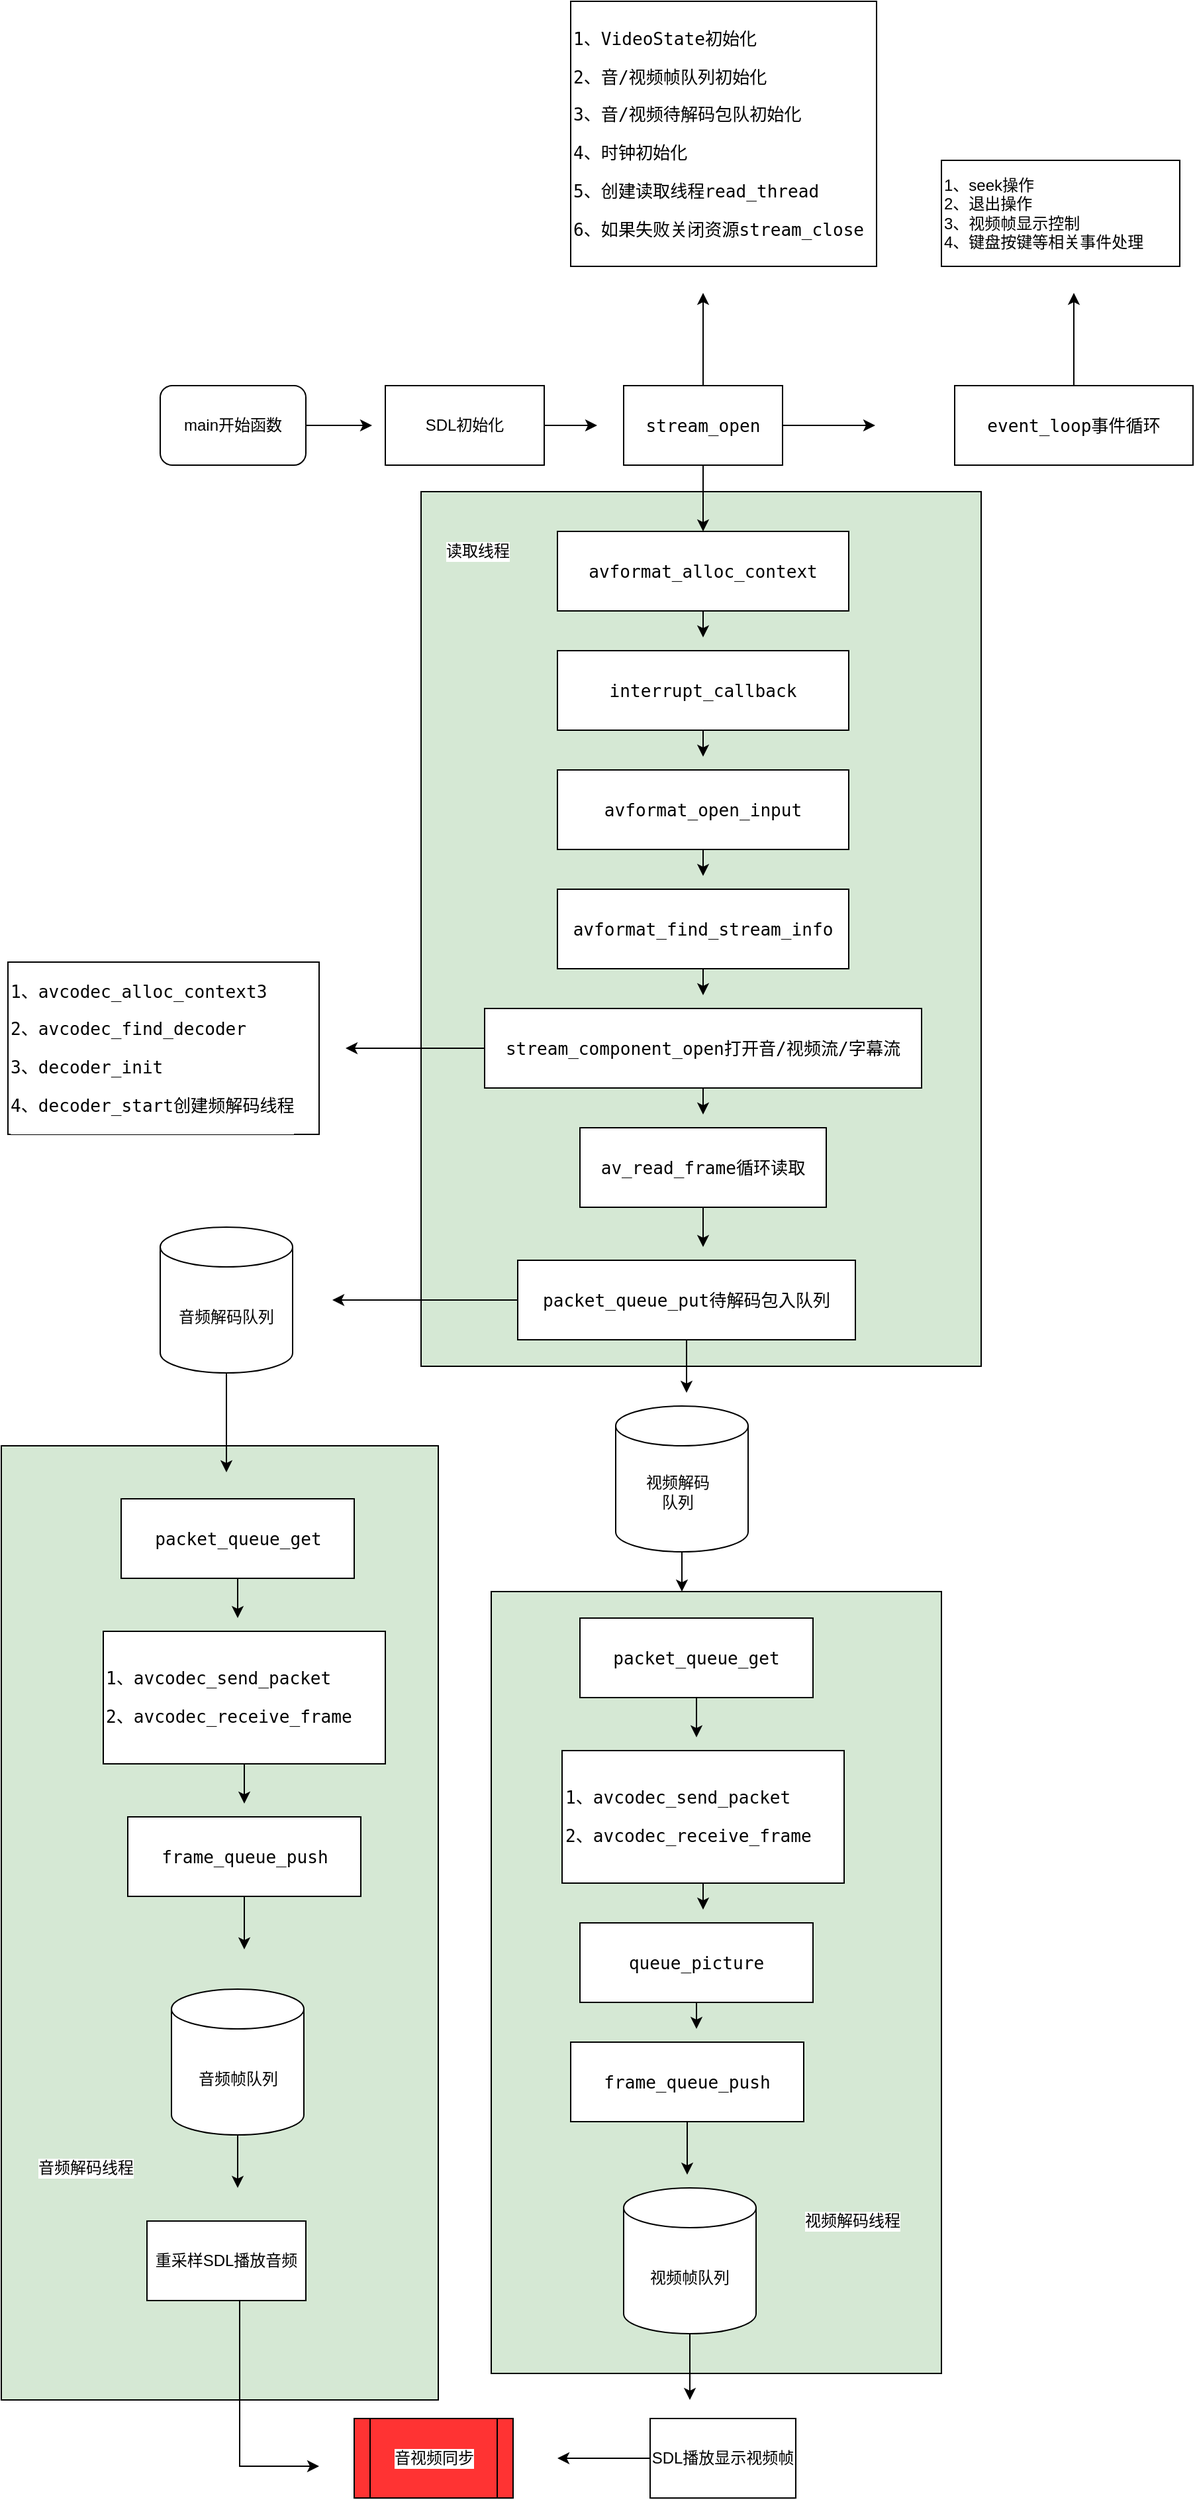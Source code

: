 <mxfile version="16.5.1" type="device"><diagram id="6bAxn0IDmqUvwymqp_qN" name="第 1 页"><mxGraphModel dx="1845" dy="1910" grid="1" gridSize="10" guides="1" tooltips="1" connect="1" arrows="1" fold="1" page="1" pageScale="1" pageWidth="827" pageHeight="1169" math="0" shadow="0"><root><mxCell id="0"/><mxCell id="1" parent="0"/><mxCell id="-im4UYA5-ZmfPBN1VB5f-69" value="" style="rounded=0;whiteSpace=wrap;html=1;labelBackgroundColor=#FFFFFF;fontColor=#000000;fillColor=#D5E8D4;" vertex="1" parent="1"><mxGeometry x="-100" y="990" width="330" height="720" as="geometry"/></mxCell><mxCell id="-im4UYA5-ZmfPBN1VB5f-66" value="" style="rounded=0;whiteSpace=wrap;html=1;labelBackgroundColor=#FFFFFF;fontColor=#000000;fillColor=#D5E8D4;" vertex="1" parent="1"><mxGeometry x="270" y="1100" width="340" height="590" as="geometry"/></mxCell><mxCell id="-im4UYA5-ZmfPBN1VB5f-64" value="" style="rounded=0;whiteSpace=wrap;html=1;labelBackgroundColor=#FFFFFF;fontColor=#000000;fillColor=#D5E8D4;" vertex="1" parent="1"><mxGeometry x="217" y="270" width="423" height="660" as="geometry"/></mxCell><mxCell id="-im4UYA5-ZmfPBN1VB5f-49" style="edgeStyle=orthogonalEdgeStyle;rounded=0;orthogonalLoop=1;jettySize=auto;html=1;fontColor=#000000;" edge="1" parent="1" source="-im4UYA5-ZmfPBN1VB5f-1"><mxGeometry relative="1" as="geometry"><mxPoint x="180" y="220" as="targetPoint"/></mxGeometry></mxCell><mxCell id="-im4UYA5-ZmfPBN1VB5f-1" value="main开始函数" style="rounded=1;whiteSpace=wrap;html=1;" vertex="1" parent="1"><mxGeometry x="20" y="190" width="110" height="60" as="geometry"/></mxCell><mxCell id="-im4UYA5-ZmfPBN1VB5f-50" style="edgeStyle=orthogonalEdgeStyle;rounded=0;orthogonalLoop=1;jettySize=auto;html=1;fontColor=#000000;" edge="1" parent="1" source="-im4UYA5-ZmfPBN1VB5f-2"><mxGeometry relative="1" as="geometry"><mxPoint x="350" y="220" as="targetPoint"/></mxGeometry></mxCell><mxCell id="-im4UYA5-ZmfPBN1VB5f-2" value="SDL初始化" style="rounded=0;whiteSpace=wrap;html=1;" vertex="1" parent="1"><mxGeometry x="190" y="190" width="120" height="60" as="geometry"/></mxCell><mxCell id="-im4UYA5-ZmfPBN1VB5f-51" style="edgeStyle=orthogonalEdgeStyle;rounded=0;orthogonalLoop=1;jettySize=auto;html=1;fontColor=#000000;" edge="1" parent="1" source="-im4UYA5-ZmfPBN1VB5f-3"><mxGeometry relative="1" as="geometry"><mxPoint x="560" y="220" as="targetPoint"/></mxGeometry></mxCell><mxCell id="-im4UYA5-ZmfPBN1VB5f-53" style="edgeStyle=orthogonalEdgeStyle;rounded=0;orthogonalLoop=1;jettySize=auto;html=1;fontColor=#000000;" edge="1" parent="1" source="-im4UYA5-ZmfPBN1VB5f-3"><mxGeometry relative="1" as="geometry"><mxPoint x="430" y="120" as="targetPoint"/></mxGeometry></mxCell><mxCell id="-im4UYA5-ZmfPBN1VB5f-54" style="edgeStyle=orthogonalEdgeStyle;rounded=0;orthogonalLoop=1;jettySize=auto;html=1;entryX=0.5;entryY=0;entryDx=0;entryDy=0;fontColor=#000000;" edge="1" parent="1" source="-im4UYA5-ZmfPBN1VB5f-3" target="-im4UYA5-ZmfPBN1VB5f-7"><mxGeometry relative="1" as="geometry"/></mxCell><mxCell id="-im4UYA5-ZmfPBN1VB5f-3" value="&lt;pre style=&quot;font-family: &amp;#34;jetbrains mono&amp;#34; , monospace ; font-size: 9.8pt&quot;&gt;&lt;span style=&quot;background-color: rgb(255 , 255 , 255)&quot;&gt;stream_open&lt;/span&gt;&lt;/pre&gt;" style="rounded=0;whiteSpace=wrap;html=1;" vertex="1" parent="1"><mxGeometry x="370" y="190" width="120" height="60" as="geometry"/></mxCell><mxCell id="-im4UYA5-ZmfPBN1VB5f-52" style="edgeStyle=orthogonalEdgeStyle;rounded=0;orthogonalLoop=1;jettySize=auto;html=1;fontColor=#000000;" edge="1" parent="1" source="-im4UYA5-ZmfPBN1VB5f-4"><mxGeometry relative="1" as="geometry"><mxPoint x="710" y="120" as="targetPoint"/></mxGeometry></mxCell><mxCell id="-im4UYA5-ZmfPBN1VB5f-4" value="&lt;pre style=&quot;font-family: &amp;#34;jetbrains mono&amp;#34; , monospace ; font-size: 9.8pt&quot;&gt;&lt;span style=&quot;background-color: rgb(255 , 255 , 255)&quot;&gt;event_loop事件循环&lt;/span&gt;&lt;/pre&gt;" style="rounded=0;whiteSpace=wrap;html=1;labelBackgroundColor=#FFFFFF;fontColor=#000000;" vertex="1" parent="1"><mxGeometry x="620" y="190" width="180" height="60" as="geometry"/></mxCell><mxCell id="-im4UYA5-ZmfPBN1VB5f-5" value="&lt;pre style=&quot;font-family: &amp;#34;jetbrains mono&amp;#34; , monospace ; font-size: 9.8pt&quot;&gt;&lt;pre style=&quot;font-family: &amp;#34;jetbrains mono&amp;#34; , monospace ; font-size: 9.8pt&quot;&gt;&lt;span style=&quot;background-color: rgb(255 , 255 , 255)&quot;&gt;1、VideoState初始化&lt;/span&gt;&lt;/pre&gt;&lt;pre style=&quot;font-family: &amp;#34;jetbrains mono&amp;#34; , monospace ; font-size: 9.8pt&quot;&gt;&lt;span style=&quot;background-color: rgb(255 , 255 , 255)&quot;&gt;2、音/视频帧队列初始化&lt;/span&gt;&lt;/pre&gt;&lt;pre style=&quot;font-family: &amp;#34;jetbrains mono&amp;#34; , monospace ; font-size: 9.8pt&quot;&gt;&lt;span style=&quot;background-color: rgb(255 , 255 , 255)&quot;&gt;3、音/视频待解码包队初始化&lt;/span&gt;&lt;/pre&gt;&lt;pre style=&quot;font-family: &amp;#34;jetbrains mono&amp;#34; , monospace ; font-size: 9.8pt&quot;&gt;4、时钟初始化&lt;/pre&gt;&lt;pre style=&quot;font-family: &amp;#34;jetbrains mono&amp;#34; , monospace ; font-size: 9.8pt&quot;&gt;5、创建读取线程read_thread&lt;/pre&gt;&lt;pre style=&quot;font-family: &amp;#34;jetbrains mono&amp;#34; , monospace ; font-size: 9.8pt&quot;&gt;6、如果失败关闭资源stream_close&lt;/pre&gt;&lt;/pre&gt;" style="rounded=0;whiteSpace=wrap;html=1;labelBackgroundColor=#FFFFFF;fontColor=#000000;align=left;" vertex="1" parent="1"><mxGeometry x="330" y="-100" width="231" height="200" as="geometry"/></mxCell><mxCell id="-im4UYA5-ZmfPBN1VB5f-6" value="1、seek操作&lt;br&gt;2、退出操作&lt;br&gt;&lt;div&gt;3、视频帧显示控制&lt;/div&gt;4、键盘按键等相关事件处理" style="rounded=0;whiteSpace=wrap;html=1;labelBackgroundColor=#FFFFFF;fontColor=#000000;align=left;" vertex="1" parent="1"><mxGeometry x="610" y="20" width="180" height="80" as="geometry"/></mxCell><mxCell id="-im4UYA5-ZmfPBN1VB5f-55" style="edgeStyle=orthogonalEdgeStyle;rounded=0;orthogonalLoop=1;jettySize=auto;html=1;fontColor=#000000;" edge="1" parent="1" source="-im4UYA5-ZmfPBN1VB5f-7"><mxGeometry relative="1" as="geometry"><mxPoint x="430" y="380" as="targetPoint"/></mxGeometry></mxCell><mxCell id="-im4UYA5-ZmfPBN1VB5f-7" value="&lt;pre style=&quot;font-family: &amp;#34;jetbrains mono&amp;#34; , monospace ; font-size: 9.8pt&quot;&gt;&lt;span style=&quot;background-color: rgb(255 , 255 , 255)&quot;&gt;avformat_alloc_context&lt;/span&gt;&lt;/pre&gt;" style="rounded=0;whiteSpace=wrap;html=1;labelBackgroundColor=#FFFFFF;fontColor=#000000;" vertex="1" parent="1"><mxGeometry x="320" y="300" width="220" height="60" as="geometry"/></mxCell><mxCell id="-im4UYA5-ZmfPBN1VB5f-56" style="edgeStyle=orthogonalEdgeStyle;rounded=0;orthogonalLoop=1;jettySize=auto;html=1;fontColor=#000000;" edge="1" parent="1" source="-im4UYA5-ZmfPBN1VB5f-8"><mxGeometry relative="1" as="geometry"><mxPoint x="430" y="470" as="targetPoint"/></mxGeometry></mxCell><mxCell id="-im4UYA5-ZmfPBN1VB5f-8" value="&lt;pre style=&quot;font-family: &amp;#34;jetbrains mono&amp;#34; , monospace ; font-size: 9.8pt&quot;&gt;&lt;span style=&quot;background-color: rgb(255 , 255 , 255)&quot;&gt;interrupt_callback&lt;/span&gt;&lt;/pre&gt;" style="rounded=0;whiteSpace=wrap;html=1;labelBackgroundColor=#FFFFFF;fontColor=#000000;" vertex="1" parent="1"><mxGeometry x="320" y="390" width="220" height="60" as="geometry"/></mxCell><mxCell id="-im4UYA5-ZmfPBN1VB5f-57" style="edgeStyle=orthogonalEdgeStyle;rounded=0;orthogonalLoop=1;jettySize=auto;html=1;fontColor=#000000;" edge="1" parent="1" source="-im4UYA5-ZmfPBN1VB5f-11"><mxGeometry relative="1" as="geometry"><mxPoint x="430" y="560" as="targetPoint"/></mxGeometry></mxCell><mxCell id="-im4UYA5-ZmfPBN1VB5f-11" value="&lt;pre style=&quot;font-family: &amp;#34;jetbrains mono&amp;#34; , monospace ; font-size: 9.8pt&quot;&gt;&lt;span style=&quot;background-color: rgb(255 , 255 , 255)&quot;&gt;avformat_open_input&lt;/span&gt;&lt;/pre&gt;" style="rounded=0;whiteSpace=wrap;html=1;labelBackgroundColor=#FFFFFF;fontColor=#000000;" vertex="1" parent="1"><mxGeometry x="320" y="480" width="220" height="60" as="geometry"/></mxCell><mxCell id="-im4UYA5-ZmfPBN1VB5f-58" style="edgeStyle=orthogonalEdgeStyle;rounded=0;orthogonalLoop=1;jettySize=auto;html=1;fontColor=#000000;" edge="1" parent="1" source="-im4UYA5-ZmfPBN1VB5f-12"><mxGeometry relative="1" as="geometry"><mxPoint x="430" y="650" as="targetPoint"/></mxGeometry></mxCell><mxCell id="-im4UYA5-ZmfPBN1VB5f-12" value="&lt;pre style=&quot;font-family: &amp;#34;jetbrains mono&amp;#34; , monospace ; font-size: 9.8pt&quot;&gt;&lt;span style=&quot;background-color: rgb(255 , 255 , 255)&quot;&gt;avformat_find_stream_info&lt;/span&gt;&lt;/pre&gt;" style="rounded=0;whiteSpace=wrap;html=1;labelBackgroundColor=#FFFFFF;fontColor=#000000;" vertex="1" parent="1"><mxGeometry x="320" y="570" width="220" height="60" as="geometry"/></mxCell><mxCell id="-im4UYA5-ZmfPBN1VB5f-48" style="edgeStyle=orthogonalEdgeStyle;rounded=0;orthogonalLoop=1;jettySize=auto;html=1;fontColor=#000000;" edge="1" parent="1" source="-im4UYA5-ZmfPBN1VB5f-13"><mxGeometry relative="1" as="geometry"><mxPoint x="160" y="690" as="targetPoint"/></mxGeometry></mxCell><mxCell id="-im4UYA5-ZmfPBN1VB5f-59" style="edgeStyle=orthogonalEdgeStyle;rounded=0;orthogonalLoop=1;jettySize=auto;html=1;fontColor=#000000;" edge="1" parent="1" source="-im4UYA5-ZmfPBN1VB5f-13"><mxGeometry relative="1" as="geometry"><mxPoint x="430" y="740" as="targetPoint"/></mxGeometry></mxCell><mxCell id="-im4UYA5-ZmfPBN1VB5f-13" value="&lt;pre style=&quot;font-family: &amp;#34;jetbrains mono&amp;#34; , monospace ; font-size: 9.8pt&quot;&gt;&lt;span style=&quot;background-color: rgb(255 , 255 , 255)&quot;&gt;stream_component_open打开音/视频流/字幕流&lt;/span&gt;&lt;/pre&gt;" style="rounded=0;whiteSpace=wrap;html=1;labelBackgroundColor=#FFFFFF;fontColor=#000000;" vertex="1" parent="1"><mxGeometry x="265" y="660" width="330" height="60" as="geometry"/></mxCell><mxCell id="-im4UYA5-ZmfPBN1VB5f-60" style="edgeStyle=orthogonalEdgeStyle;rounded=0;orthogonalLoop=1;jettySize=auto;html=1;fontColor=#000000;" edge="1" parent="1" source="-im4UYA5-ZmfPBN1VB5f-14"><mxGeometry relative="1" as="geometry"><mxPoint x="430" y="840" as="targetPoint"/></mxGeometry></mxCell><mxCell id="-im4UYA5-ZmfPBN1VB5f-14" value="&lt;pre style=&quot;font-family: &amp;#34;jetbrains mono&amp;#34; , monospace ; font-size: 9.8pt&quot;&gt;&lt;span style=&quot;background-color: rgb(255 , 255 , 255)&quot;&gt;av_read_frame循环读取&lt;/span&gt;&lt;/pre&gt;" style="rounded=0;whiteSpace=wrap;html=1;labelBackgroundColor=#FFFFFF;fontColor=#000000;" vertex="1" parent="1"><mxGeometry x="337" y="750" width="186" height="60" as="geometry"/></mxCell><mxCell id="-im4UYA5-ZmfPBN1VB5f-61" style="edgeStyle=orthogonalEdgeStyle;rounded=0;orthogonalLoop=1;jettySize=auto;html=1;fontColor=#000000;" edge="1" parent="1" source="-im4UYA5-ZmfPBN1VB5f-15"><mxGeometry relative="1" as="geometry"><mxPoint x="417.5" y="950" as="targetPoint"/></mxGeometry></mxCell><mxCell id="-im4UYA5-ZmfPBN1VB5f-63" style="edgeStyle=orthogonalEdgeStyle;rounded=0;orthogonalLoop=1;jettySize=auto;html=1;fontColor=#000000;" edge="1" parent="1" source="-im4UYA5-ZmfPBN1VB5f-15"><mxGeometry relative="1" as="geometry"><mxPoint x="150" y="880" as="targetPoint"/></mxGeometry></mxCell><mxCell id="-im4UYA5-ZmfPBN1VB5f-15" value="&lt;pre style=&quot;font-family: &amp;#34;jetbrains mono&amp;#34; , monospace ; font-size: 9.8pt&quot;&gt;&lt;span style=&quot;background-color: rgb(255 , 255 , 255)&quot;&gt;packet_queue_put待解码包入队列&lt;/span&gt;&lt;/pre&gt;" style="rounded=0;whiteSpace=wrap;html=1;labelBackgroundColor=#FFFFFF;fontColor=#000000;" vertex="1" parent="1"><mxGeometry x="290" y="850" width="255" height="60" as="geometry"/></mxCell><mxCell id="-im4UYA5-ZmfPBN1VB5f-16" value="&lt;pre style=&quot;font-family: &amp;#34;jetbrains mono&amp;#34; , monospace ; font-size: 9.8pt&quot;&gt;&lt;span style=&quot;background-color: rgb(255 , 255 , 255)&quot;&gt;1、avcodec_alloc_context3&lt;/span&gt;&lt;/pre&gt;&lt;pre style=&quot;font-family: &amp;#34;jetbrains mono&amp;#34; , monospace ; font-size: 9.8pt&quot;&gt;&lt;span style=&quot;background-color: rgb(255 , 255 , 255)&quot;&gt;2、&lt;/span&gt;avcodec_find_decoder&lt;/pre&gt;&lt;pre style=&quot;font-family: &amp;#34;jetbrains mono&amp;#34; , monospace ; font-size: 9.8pt&quot;&gt;3、decoder_init&lt;/pre&gt;&lt;pre style=&quot;font-family: &amp;#34;jetbrains mono&amp;#34; , monospace ; font-size: 9.8pt&quot;&gt;4、decoder_start创建频解码线程&lt;/pre&gt;" style="rounded=0;whiteSpace=wrap;html=1;labelBackgroundColor=#FFFFFF;fontColor=#000000;align=left;" vertex="1" parent="1"><mxGeometry x="-95" y="625" width="235" height="130" as="geometry"/></mxCell><mxCell id="-im4UYA5-ZmfPBN1VB5f-42" style="edgeStyle=orthogonalEdgeStyle;rounded=0;orthogonalLoop=1;jettySize=auto;html=1;fontColor=#000000;" edge="1" parent="1" source="-im4UYA5-ZmfPBN1VB5f-17"><mxGeometry relative="1" as="geometry"><mxPoint x="425" y="1210" as="targetPoint"/></mxGeometry></mxCell><mxCell id="-im4UYA5-ZmfPBN1VB5f-17" value="&lt;pre style=&quot;font-family: &amp;#34;jetbrains mono&amp;#34; , monospace ; font-size: 9.8pt&quot;&gt;&lt;span style=&quot;background-color: rgb(255 , 255 , 255)&quot;&gt;packet_queue_get&lt;/span&gt;&lt;/pre&gt;" style="rounded=0;whiteSpace=wrap;html=1;labelBackgroundColor=#FFFFFF;fontColor=#000000;" vertex="1" parent="1"><mxGeometry x="337" y="1120" width="176" height="60" as="geometry"/></mxCell><mxCell id="-im4UYA5-ZmfPBN1VB5f-43" style="edgeStyle=orthogonalEdgeStyle;rounded=0;orthogonalLoop=1;jettySize=auto;html=1;fontColor=#000000;" edge="1" parent="1" source="-im4UYA5-ZmfPBN1VB5f-20"><mxGeometry relative="1" as="geometry"><mxPoint x="70" y="1010" as="targetPoint"/></mxGeometry></mxCell><mxCell id="-im4UYA5-ZmfPBN1VB5f-20" value="&lt;span style=&quot;color: rgb(0 , 0 , 0) ; font-family: &amp;#34;helvetica&amp;#34; ; font-size: 12px ; font-style: normal ; font-weight: 400 ; letter-spacing: normal ; text-align: center ; text-indent: 0px ; text-transform: none ; word-spacing: 0px ; background-color: rgb(255 , 255 , 255) ; display: inline ; float: none&quot;&gt;音频解码队列&lt;/span&gt;" style="shape=cylinder3;whiteSpace=wrap;html=1;boundedLbl=1;backgroundOutline=1;size=15;labelBackgroundColor=#FFFFFF;fontColor=#000000;" vertex="1" parent="1"><mxGeometry x="20" y="825" width="100" height="110" as="geometry"/></mxCell><mxCell id="-im4UYA5-ZmfPBN1VB5f-21" value="" style="group" vertex="1" connectable="0" parent="1"><mxGeometry x="364" y="960" width="100" height="110" as="geometry"/></mxCell><mxCell id="-im4UYA5-ZmfPBN1VB5f-18" value="" style="shape=cylinder3;whiteSpace=wrap;html=1;boundedLbl=1;backgroundOutline=1;size=15;labelBackgroundColor=#FFFFFF;fontColor=#000000;" vertex="1" parent="-im4UYA5-ZmfPBN1VB5f-21"><mxGeometry width="100" height="110" as="geometry"/></mxCell><mxCell id="-im4UYA5-ZmfPBN1VB5f-19" value="视频解码队列" style="text;html=1;strokeColor=none;fillColor=none;align=center;verticalAlign=middle;whiteSpace=wrap;rounded=0;labelBackgroundColor=#FFFFFF;fontColor=#000000;" vertex="1" parent="-im4UYA5-ZmfPBN1VB5f-21"><mxGeometry x="16.5" y="50" width="60" height="30" as="geometry"/></mxCell><mxCell id="-im4UYA5-ZmfPBN1VB5f-41" style="edgeStyle=orthogonalEdgeStyle;rounded=0;orthogonalLoop=1;jettySize=auto;html=1;fontColor=#000000;" edge="1" parent="1" source="-im4UYA5-ZmfPBN1VB5f-22"><mxGeometry relative="1" as="geometry"><mxPoint x="430" y="1340" as="targetPoint"/></mxGeometry></mxCell><mxCell id="-im4UYA5-ZmfPBN1VB5f-22" value="&lt;pre style=&quot;font-family: &amp;#34;jetbrains mono&amp;#34; , monospace ; font-size: 9.8pt&quot;&gt;&lt;pre style=&quot;font-family: &amp;#34;jetbrains mono&amp;#34; , monospace ; font-size: 9.8pt&quot;&gt;&lt;span style=&quot;background-color: rgb(255 , 255 , 255)&quot;&gt;1、avcodec_send_packet&lt;/span&gt;&lt;/pre&gt;&lt;pre style=&quot;font-family: &amp;#34;jetbrains mono&amp;#34; , monospace ; font-size: 9.8pt&quot;&gt;&lt;pre style=&quot;font-family: &amp;#34;jetbrains mono&amp;#34; , monospace ; font-size: 9.8pt&quot;&gt;&lt;span style=&quot;background-color: rgb(255 , 255 , 255)&quot;&gt;2、avcodec_receive_frame&lt;/span&gt;&lt;/pre&gt;&lt;/pre&gt;&lt;/pre&gt;" style="rounded=0;whiteSpace=wrap;html=1;labelBackgroundColor=#FFFFFF;fontColor=#000000;align=left;" vertex="1" parent="1"><mxGeometry x="323.5" y="1220" width="213" height="100" as="geometry"/></mxCell><mxCell id="-im4UYA5-ZmfPBN1VB5f-39" style="edgeStyle=orthogonalEdgeStyle;rounded=0;orthogonalLoop=1;jettySize=auto;html=1;fontColor=#000000;" edge="1" parent="1" source="-im4UYA5-ZmfPBN1VB5f-23"><mxGeometry relative="1" as="geometry"><mxPoint x="425" y="1430" as="targetPoint"/></mxGeometry></mxCell><mxCell id="-im4UYA5-ZmfPBN1VB5f-23" value="&lt;pre style=&quot;font-family: &amp;#34;jetbrains mono&amp;#34; , monospace ; font-size: 9.8pt&quot;&gt;&lt;pre style=&quot;font-family: &amp;#34;jetbrains mono&amp;#34; , monospace ; font-size: 9.8pt&quot;&gt;&lt;pre style=&quot;font-family: &amp;#34;jetbrains mono&amp;#34; , monospace ; font-size: 9.8pt&quot;&gt;&lt;span style=&quot;background-color: rgb(255 , 255 , 255)&quot;&gt;queue_picture&lt;/span&gt;&lt;/pre&gt;&lt;/pre&gt;&lt;/pre&gt;" style="rounded=0;whiteSpace=wrap;html=1;labelBackgroundColor=#FFFFFF;fontColor=#000000;" vertex="1" parent="1"><mxGeometry x="337" y="1350" width="176" height="60" as="geometry"/></mxCell><mxCell id="-im4UYA5-ZmfPBN1VB5f-38" style="edgeStyle=orthogonalEdgeStyle;rounded=0;orthogonalLoop=1;jettySize=auto;html=1;fontColor=#000000;" edge="1" parent="1" source="-im4UYA5-ZmfPBN1VB5f-24"><mxGeometry relative="1" as="geometry"><mxPoint x="418" y="1540" as="targetPoint"/></mxGeometry></mxCell><mxCell id="-im4UYA5-ZmfPBN1VB5f-24" value="&lt;pre style=&quot;font-family: &amp;#34;jetbrains mono&amp;#34; , monospace ; font-size: 9.8pt&quot;&gt;&lt;pre style=&quot;font-family: &amp;#34;jetbrains mono&amp;#34; , monospace ; font-size: 9.8pt&quot;&gt;&lt;pre style=&quot;font-family: &amp;#34;jetbrains mono&amp;#34; , monospace ; font-size: 9.8pt&quot;&gt;&lt;pre style=&quot;font-family: &amp;#34;jetbrains mono&amp;#34; , monospace ; font-size: 9.8pt&quot;&gt;&lt;span style=&quot;background-color: rgb(255 , 255 , 255)&quot;&gt;frame_queue_push&lt;/span&gt;&lt;/pre&gt;&lt;/pre&gt;&lt;/pre&gt;&lt;/pre&gt;" style="rounded=0;whiteSpace=wrap;html=1;labelBackgroundColor=#FFFFFF;fontColor=#000000;" vertex="1" parent="1"><mxGeometry x="330" y="1440" width="176" height="60" as="geometry"/></mxCell><mxCell id="-im4UYA5-ZmfPBN1VB5f-44" style="edgeStyle=orthogonalEdgeStyle;rounded=0;orthogonalLoop=1;jettySize=auto;html=1;fontColor=#000000;" edge="1" parent="1" source="-im4UYA5-ZmfPBN1VB5f-25"><mxGeometry relative="1" as="geometry"><mxPoint x="78.5" y="1120" as="targetPoint"/></mxGeometry></mxCell><mxCell id="-im4UYA5-ZmfPBN1VB5f-25" value="&lt;pre style=&quot;font-family: &amp;#34;jetbrains mono&amp;#34; , monospace ; font-size: 9.8pt&quot;&gt;&lt;span style=&quot;background-color: rgb(255 , 255 , 255)&quot;&gt;packet_queue_get&lt;/span&gt;&lt;/pre&gt;" style="rounded=0;whiteSpace=wrap;html=1;labelBackgroundColor=#FFFFFF;fontColor=#000000;" vertex="1" parent="1"><mxGeometry x="-9.5" y="1030" width="176" height="60" as="geometry"/></mxCell><mxCell id="-im4UYA5-ZmfPBN1VB5f-45" style="edgeStyle=orthogonalEdgeStyle;rounded=0;orthogonalLoop=1;jettySize=auto;html=1;fontColor=#000000;" edge="1" parent="1" source="-im4UYA5-ZmfPBN1VB5f-26"><mxGeometry relative="1" as="geometry"><mxPoint x="83.5" y="1260" as="targetPoint"/></mxGeometry></mxCell><mxCell id="-im4UYA5-ZmfPBN1VB5f-26" value="&lt;pre style=&quot;font-family: &amp;#34;jetbrains mono&amp;#34; , monospace ; font-size: 9.8pt&quot;&gt;&lt;pre style=&quot;font-family: &amp;#34;jetbrains mono&amp;#34; , monospace ; font-size: 9.8pt&quot;&gt;&lt;span style=&quot;background-color: rgb(255 , 255 , 255)&quot;&gt;1、avcodec_send_packet&lt;/span&gt;&lt;/pre&gt;&lt;pre style=&quot;font-family: &amp;#34;jetbrains mono&amp;#34; , monospace ; font-size: 9.8pt&quot;&gt;&lt;pre style=&quot;font-family: &amp;#34;jetbrains mono&amp;#34; , monospace ; font-size: 9.8pt&quot;&gt;&lt;span style=&quot;background-color: rgb(255 , 255 , 255)&quot;&gt;2、avcodec_receive_frame&lt;/span&gt;&lt;/pre&gt;&lt;/pre&gt;&lt;/pre&gt;" style="rounded=0;whiteSpace=wrap;html=1;labelBackgroundColor=#FFFFFF;fontColor=#000000;align=left;" vertex="1" parent="1"><mxGeometry x="-23" y="1130" width="213" height="100" as="geometry"/></mxCell><mxCell id="-im4UYA5-ZmfPBN1VB5f-46" style="edgeStyle=orthogonalEdgeStyle;rounded=0;orthogonalLoop=1;jettySize=auto;html=1;fontColor=#000000;" edge="1" parent="1" source="-im4UYA5-ZmfPBN1VB5f-28"><mxGeometry relative="1" as="geometry"><mxPoint x="83.5" y="1370" as="targetPoint"/></mxGeometry></mxCell><mxCell id="-im4UYA5-ZmfPBN1VB5f-28" value="&lt;pre style=&quot;font-family: &amp;#34;jetbrains mono&amp;#34; , monospace ; font-size: 9.8pt&quot;&gt;&lt;pre style=&quot;font-family: &amp;#34;jetbrains mono&amp;#34; , monospace ; font-size: 9.8pt&quot;&gt;&lt;pre style=&quot;font-family: &amp;#34;jetbrains mono&amp;#34; , monospace ; font-size: 9.8pt&quot;&gt;&lt;pre style=&quot;font-family: &amp;#34;jetbrains mono&amp;#34; , monospace ; font-size: 9.8pt&quot;&gt;&lt;span style=&quot;background-color: rgb(255 , 255 , 255)&quot;&gt;frame_queue_push&lt;/span&gt;&lt;/pre&gt;&lt;/pre&gt;&lt;/pre&gt;&lt;/pre&gt;" style="rounded=0;whiteSpace=wrap;html=1;labelBackgroundColor=#FFFFFF;fontColor=#000000;" vertex="1" parent="1"><mxGeometry x="-4.5" y="1270" width="176" height="60" as="geometry"/></mxCell><mxCell id="-im4UYA5-ZmfPBN1VB5f-47" style="edgeStyle=orthogonalEdgeStyle;rounded=0;orthogonalLoop=1;jettySize=auto;html=1;fontColor=#000000;" edge="1" parent="1" source="-im4UYA5-ZmfPBN1VB5f-29"><mxGeometry relative="1" as="geometry"><mxPoint x="78.5" y="1550" as="targetPoint"/></mxGeometry></mxCell><mxCell id="-im4UYA5-ZmfPBN1VB5f-29" value="&lt;span style=&quot;color: rgb(0 , 0 , 0) ; font-family: &amp;#34;helvetica&amp;#34; ; font-size: 12px ; font-style: normal ; font-weight: 400 ; letter-spacing: normal ; text-align: center ; text-indent: 0px ; text-transform: none ; word-spacing: 0px ; background-color: rgb(255 , 255 , 255) ; display: inline ; float: none&quot;&gt;音频帧队列&lt;/span&gt;" style="shape=cylinder3;whiteSpace=wrap;html=1;boundedLbl=1;backgroundOutline=1;size=15;labelBackgroundColor=#FFFFFF;fontColor=#000000;" vertex="1" parent="1"><mxGeometry x="28.5" y="1400" width="100" height="110" as="geometry"/></mxCell><mxCell id="-im4UYA5-ZmfPBN1VB5f-37" style="edgeStyle=orthogonalEdgeStyle;rounded=0;orthogonalLoop=1;jettySize=auto;html=1;fontColor=#000000;" edge="1" parent="1" source="-im4UYA5-ZmfPBN1VB5f-30"><mxGeometry relative="1" as="geometry"><mxPoint x="420" y="1710" as="targetPoint"/></mxGeometry></mxCell><mxCell id="-im4UYA5-ZmfPBN1VB5f-30" value="&lt;span style=&quot;color: rgb(0 , 0 , 0) ; font-family: &amp;#34;helvetica&amp;#34; ; font-size: 12px ; font-style: normal ; font-weight: 400 ; letter-spacing: normal ; text-align: center ; text-indent: 0px ; text-transform: none ; word-spacing: 0px ; background-color: rgb(255 , 255 , 255) ; display: inline ; float: none&quot;&gt;视频帧队列&lt;/span&gt;" style="shape=cylinder3;whiteSpace=wrap;html=1;boundedLbl=1;backgroundOutline=1;size=15;labelBackgroundColor=#FFFFFF;fontColor=#000000;" vertex="1" parent="1"><mxGeometry x="370" y="1550" width="100" height="110" as="geometry"/></mxCell><mxCell id="-im4UYA5-ZmfPBN1VB5f-35" style="edgeStyle=orthogonalEdgeStyle;rounded=0;orthogonalLoop=1;jettySize=auto;html=1;fontColor=#000000;" edge="1" parent="1" source="-im4UYA5-ZmfPBN1VB5f-31"><mxGeometry relative="1" as="geometry"><mxPoint x="140" y="1760" as="targetPoint"/><Array as="points"><mxPoint x="80" y="1760"/></Array></mxGeometry></mxCell><mxCell id="-im4UYA5-ZmfPBN1VB5f-31" value="重采样SDL播放音频" style="rounded=0;whiteSpace=wrap;html=1;labelBackgroundColor=#FFFFFF;fontColor=#000000;" vertex="1" parent="1"><mxGeometry x="10" y="1575" width="120" height="60" as="geometry"/></mxCell><mxCell id="-im4UYA5-ZmfPBN1VB5f-36" style="edgeStyle=orthogonalEdgeStyle;rounded=0;orthogonalLoop=1;jettySize=auto;html=1;fontColor=#000000;" edge="1" parent="1" source="-im4UYA5-ZmfPBN1VB5f-32"><mxGeometry relative="1" as="geometry"><mxPoint x="320" y="1754" as="targetPoint"/></mxGeometry></mxCell><mxCell id="-im4UYA5-ZmfPBN1VB5f-32" value="SDL播放显示视频帧" style="rounded=0;whiteSpace=wrap;html=1;labelBackgroundColor=#FFFFFF;fontColor=#000000;" vertex="1" parent="1"><mxGeometry x="390" y="1724" width="110" height="60" as="geometry"/></mxCell><mxCell id="-im4UYA5-ZmfPBN1VB5f-33" value="音视频同步" style="shape=process;whiteSpace=wrap;html=1;backgroundOutline=1;labelBackgroundColor=#FFFFFF;fontColor=#000000;strokeColor=#000000;fillColor=#FF3333;" vertex="1" parent="1"><mxGeometry x="166.5" y="1724" width="120" height="60" as="geometry"/></mxCell><mxCell id="-im4UYA5-ZmfPBN1VB5f-62" style="edgeStyle=orthogonalEdgeStyle;rounded=0;orthogonalLoop=1;jettySize=auto;html=1;fontColor=#000000;" edge="1" parent="1" source="-im4UYA5-ZmfPBN1VB5f-18"><mxGeometry relative="1" as="geometry"><mxPoint x="414" y="1100" as="targetPoint"/></mxGeometry></mxCell><mxCell id="-im4UYA5-ZmfPBN1VB5f-65" value="读取线程" style="text;html=1;strokeColor=none;fillColor=none;align=center;verticalAlign=middle;whiteSpace=wrap;rounded=0;labelBackgroundColor=#FFFFFF;fontColor=#000000;" vertex="1" parent="1"><mxGeometry x="230" y="300" width="60" height="30" as="geometry"/></mxCell><mxCell id="-im4UYA5-ZmfPBN1VB5f-67" value="视频解码线程" style="text;html=1;strokeColor=none;fillColor=none;align=center;verticalAlign=middle;whiteSpace=wrap;rounded=0;labelBackgroundColor=#FFFFFF;fontColor=#000000;" vertex="1" parent="1"><mxGeometry x="506" y="1560" width="74" height="30" as="geometry"/></mxCell><mxCell id="-im4UYA5-ZmfPBN1VB5f-70" value="音频解码线程" style="text;html=1;strokeColor=none;fillColor=none;align=center;verticalAlign=middle;whiteSpace=wrap;rounded=0;labelBackgroundColor=#FFFFFF;fontColor=#000000;" vertex="1" parent="1"><mxGeometry x="-83.5" y="1520" width="93.5" height="30" as="geometry"/></mxCell></root></mxGraphModel></diagram></mxfile>